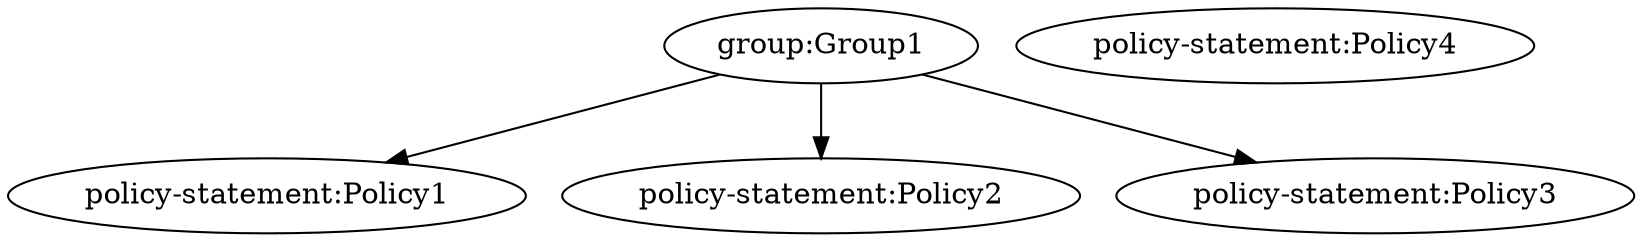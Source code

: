 digraph JunOS_Dependencies {
  "group:Group1";
  "policy-statement:Policy1";
  "policy-statement:Policy2";
  "policy-statement:Policy3";
  "policy-statement:Policy4";
  "group:Group1" -> "policy-statement:Policy1";
  "group:Group1" -> "policy-statement:Policy2";
  "group:Group1" -> "policy-statement:Policy3";
}
